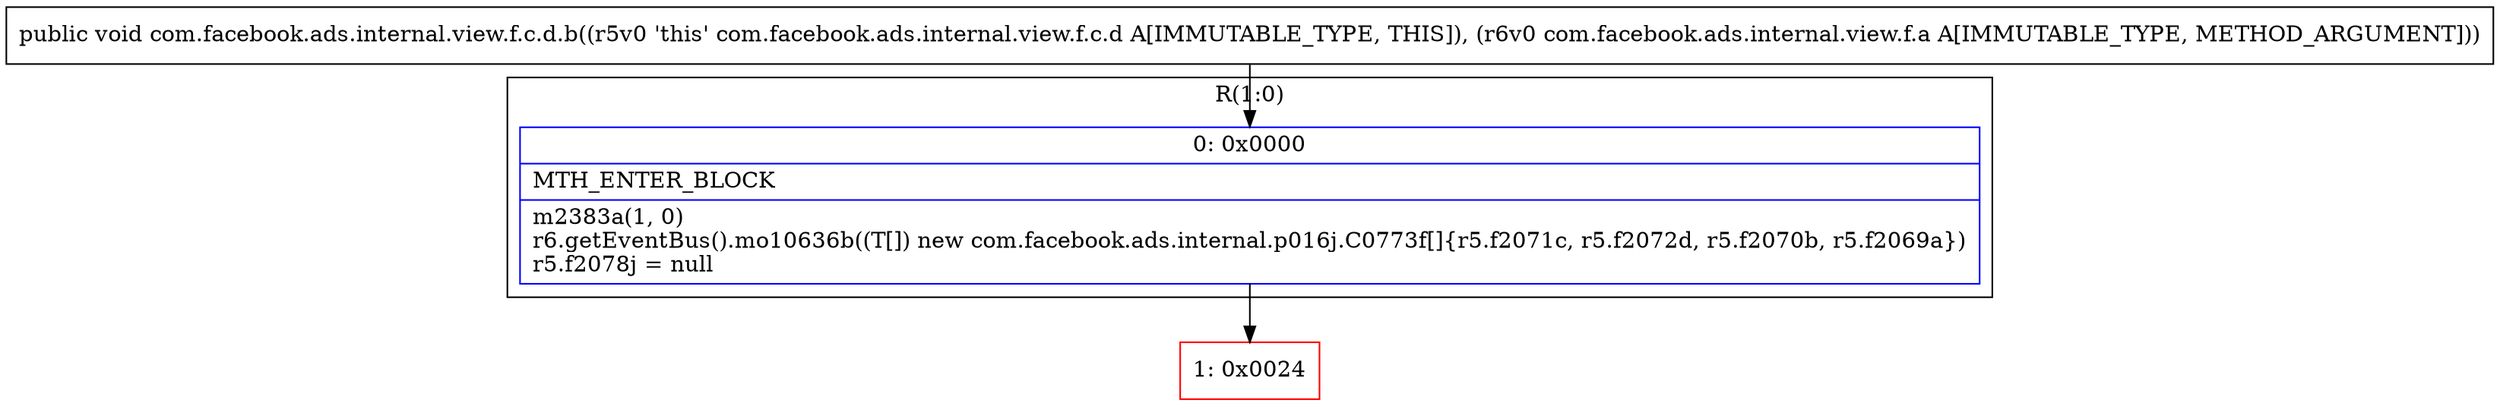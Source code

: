 digraph "CFG forcom.facebook.ads.internal.view.f.c.d.b(Lcom\/facebook\/ads\/internal\/view\/f\/a;)V" {
subgraph cluster_Region_375854608 {
label = "R(1:0)";
node [shape=record,color=blue];
Node_0 [shape=record,label="{0\:\ 0x0000|MTH_ENTER_BLOCK\l|m2383a(1, 0)\lr6.getEventBus().mo10636b((T[]) new com.facebook.ads.internal.p016j.C0773f[]\{r5.f2071c, r5.f2072d, r5.f2070b, r5.f2069a\})\lr5.f2078j = null\l}"];
}
Node_1 [shape=record,color=red,label="{1\:\ 0x0024}"];
MethodNode[shape=record,label="{public void com.facebook.ads.internal.view.f.c.d.b((r5v0 'this' com.facebook.ads.internal.view.f.c.d A[IMMUTABLE_TYPE, THIS]), (r6v0 com.facebook.ads.internal.view.f.a A[IMMUTABLE_TYPE, METHOD_ARGUMENT])) }"];
MethodNode -> Node_0;
Node_0 -> Node_1;
}

